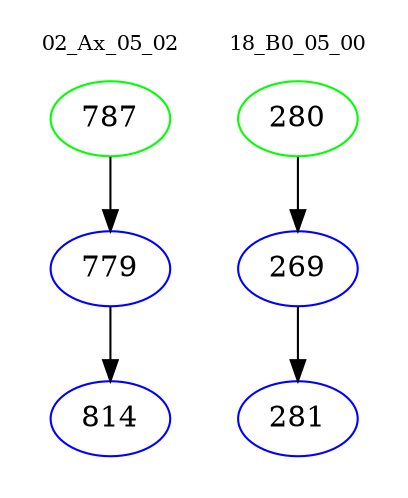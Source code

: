 digraph{
subgraph cluster_0 {
color = white
label = "02_Ax_05_02";
fontsize=10;
T0_787 [label="787", color="green"]
T0_787 -> T0_779 [color="black"]
T0_779 [label="779", color="blue"]
T0_779 -> T0_814 [color="black"]
T0_814 [label="814", color="blue"]
}
subgraph cluster_1 {
color = white
label = "18_B0_05_00";
fontsize=10;
T1_280 [label="280", color="green"]
T1_280 -> T1_269 [color="black"]
T1_269 [label="269", color="blue"]
T1_269 -> T1_281 [color="black"]
T1_281 [label="281", color="blue"]
}
}
